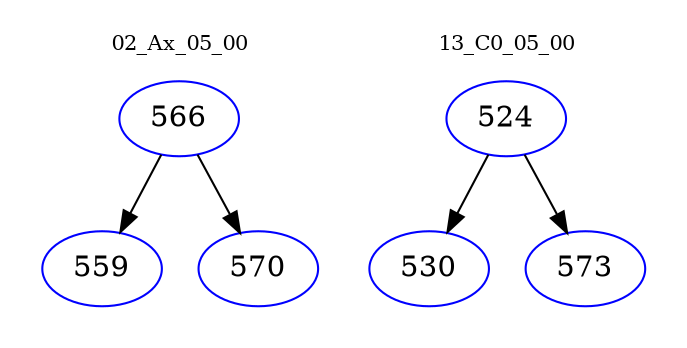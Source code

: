 digraph{
subgraph cluster_0 {
color = white
label = "02_Ax_05_00";
fontsize=10;
T0_566 [label="566", color="blue"]
T0_566 -> T0_559 [color="black"]
T0_559 [label="559", color="blue"]
T0_566 -> T0_570 [color="black"]
T0_570 [label="570", color="blue"]
}
subgraph cluster_1 {
color = white
label = "13_C0_05_00";
fontsize=10;
T1_524 [label="524", color="blue"]
T1_524 -> T1_530 [color="black"]
T1_530 [label="530", color="blue"]
T1_524 -> T1_573 [color="black"]
T1_573 [label="573", color="blue"]
}
}
